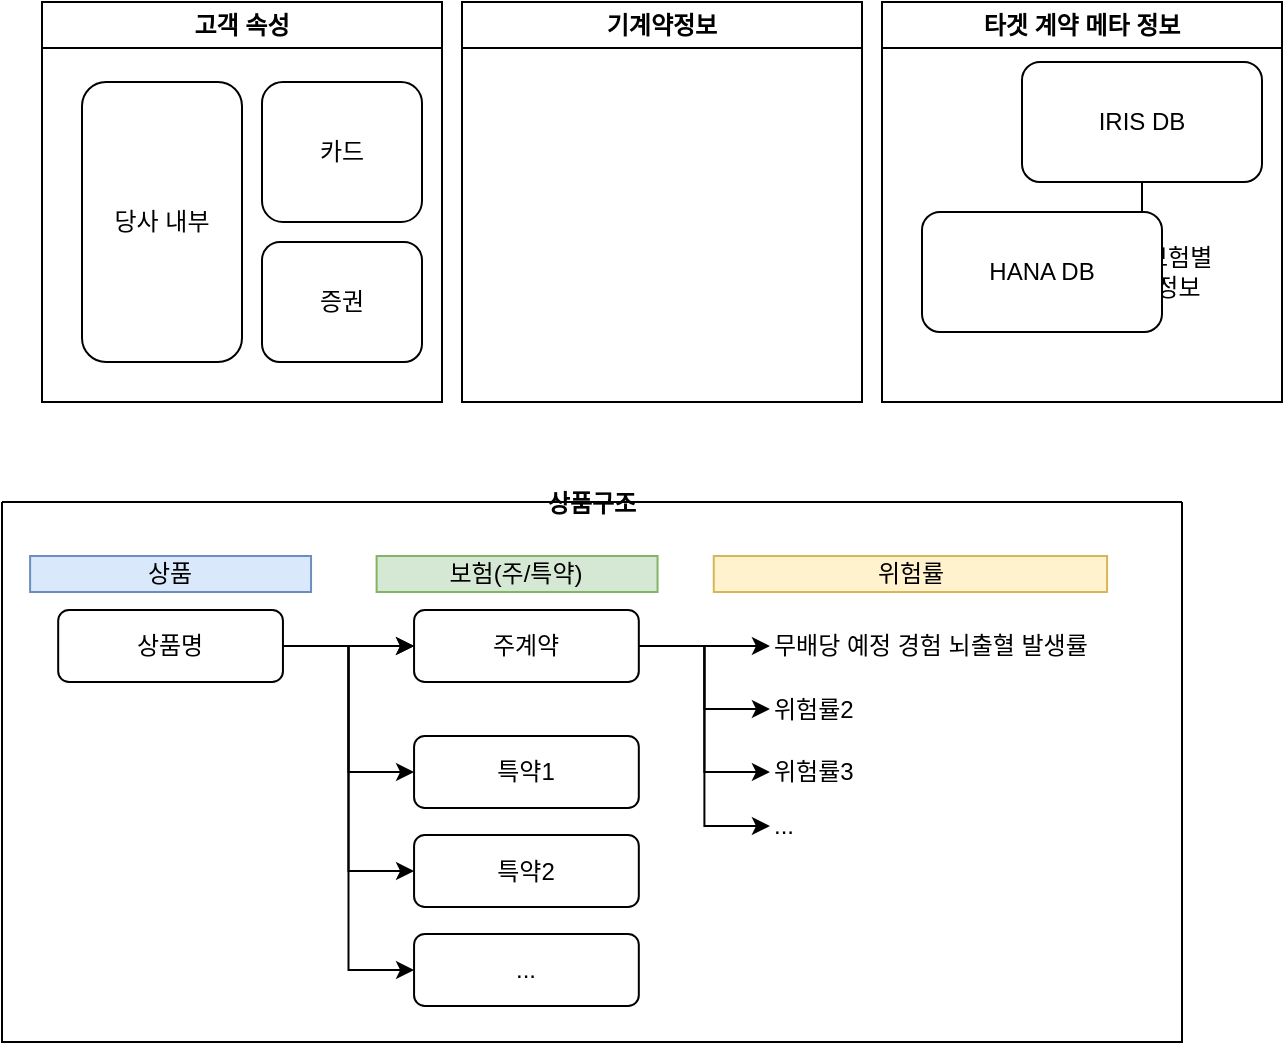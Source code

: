 <mxfile version="22.1.2" type="github">
  <diagram name="페이지-1" id="DrAP7eZRbEFT3B6ZiXp5">
    <mxGraphModel dx="1026" dy="686" grid="1" gridSize="10" guides="1" tooltips="1" connect="1" arrows="1" fold="1" page="1" pageScale="1" pageWidth="827" pageHeight="1169" math="0" shadow="0">
      <root>
        <mxCell id="0" />
        <mxCell id="1" parent="0" />
        <mxCell id="0Ap0oMkYR-13eDsSxTsI-3" value="당사 내부" style="rounded=1;whiteSpace=wrap;html=1;" vertex="1" parent="1">
          <mxGeometry x="60" y="180" width="80" height="140" as="geometry" />
        </mxCell>
        <mxCell id="0Ap0oMkYR-13eDsSxTsI-5" value="카드" style="rounded=1;whiteSpace=wrap;html=1;" vertex="1" parent="1">
          <mxGeometry x="150" y="180" width="80" height="70" as="geometry" />
        </mxCell>
        <mxCell id="0Ap0oMkYR-13eDsSxTsI-6" value="증권" style="rounded=1;whiteSpace=wrap;html=1;" vertex="1" parent="1">
          <mxGeometry x="150" y="260" width="80" height="60" as="geometry" />
        </mxCell>
        <mxCell id="0Ap0oMkYR-13eDsSxTsI-7" value="고객 속성" style="swimlane;whiteSpace=wrap;html=1;" vertex="1" parent="1">
          <mxGeometry x="40" y="140" width="200" height="200" as="geometry" />
        </mxCell>
        <mxCell id="0Ap0oMkYR-13eDsSxTsI-8" value="기계약정보" style="swimlane;whiteSpace=wrap;html=1;" vertex="1" parent="1">
          <mxGeometry x="250" y="140" width="200" height="200" as="geometry" />
        </mxCell>
        <mxCell id="0Ap0oMkYR-13eDsSxTsI-9" value="타겟 계약 메타 정보" style="swimlane;whiteSpace=wrap;html=1;" vertex="1" parent="1">
          <mxGeometry x="460" y="140" width="200" height="200" as="geometry" />
        </mxCell>
        <mxCell id="0Ap0oMkYR-13eDsSxTsI-72" value="" style="edgeStyle=orthogonalEdgeStyle;rounded=0;orthogonalLoop=1;jettySize=auto;html=1;" edge="1" parent="0Ap0oMkYR-13eDsSxTsI-9" source="0Ap0oMkYR-13eDsSxTsI-14" target="0Ap0oMkYR-13eDsSxTsI-69">
          <mxGeometry relative="1" as="geometry" />
        </mxCell>
        <mxCell id="0Ap0oMkYR-13eDsSxTsI-14" value="IRIS DB" style="rounded=1;whiteSpace=wrap;html=1;" vertex="1" parent="0Ap0oMkYR-13eDsSxTsI-9">
          <mxGeometry x="70" y="30" width="120" height="60" as="geometry" />
        </mxCell>
        <mxCell id="0Ap0oMkYR-13eDsSxTsI-69" value="상품-주보험별&lt;br&gt;위험률 정보" style="text;html=1;strokeColor=none;fillColor=none;align=center;verticalAlign=middle;whiteSpace=wrap;rounded=0;" vertex="1" parent="0Ap0oMkYR-13eDsSxTsI-9">
          <mxGeometry x="80" y="120" width="100" height="30" as="geometry" />
        </mxCell>
        <mxCell id="0Ap0oMkYR-13eDsSxTsI-74" value="HANA DB" style="rounded=1;whiteSpace=wrap;html=1;" vertex="1" parent="0Ap0oMkYR-13eDsSxTsI-9">
          <mxGeometry x="20" y="105" width="120" height="60" as="geometry" />
        </mxCell>
        <mxCell id="0Ap0oMkYR-13eDsSxTsI-68" value="" style="group" vertex="1" connectable="0" parent="1">
          <mxGeometry x="20" y="390" width="590" height="270" as="geometry" />
        </mxCell>
        <mxCell id="0Ap0oMkYR-13eDsSxTsI-32" value="상품명" style="rounded=1;whiteSpace=wrap;html=1;" vertex="1" parent="0Ap0oMkYR-13eDsSxTsI-68">
          <mxGeometry x="28.095" y="54.0" width="112.381" height="36.0" as="geometry" />
        </mxCell>
        <mxCell id="0Ap0oMkYR-13eDsSxTsI-33" value="주계약" style="rounded=1;whiteSpace=wrap;html=1;" vertex="1" parent="0Ap0oMkYR-13eDsSxTsI-68">
          <mxGeometry x="206.032" y="54.0" width="112.381" height="36.0" as="geometry" />
        </mxCell>
        <mxCell id="0Ap0oMkYR-13eDsSxTsI-36" value="" style="edgeStyle=orthogonalEdgeStyle;rounded=0;orthogonalLoop=1;jettySize=auto;html=1;" edge="1" parent="0Ap0oMkYR-13eDsSxTsI-68" source="0Ap0oMkYR-13eDsSxTsI-32" target="0Ap0oMkYR-13eDsSxTsI-33">
          <mxGeometry relative="1" as="geometry">
            <Array as="points">
              <mxPoint x="168.571" y="72.0" />
              <mxPoint x="168.571" y="72.0" />
            </Array>
          </mxGeometry>
        </mxCell>
        <mxCell id="0Ap0oMkYR-13eDsSxTsI-43" value="" style="edgeStyle=orthogonalEdgeStyle;rounded=0;orthogonalLoop=1;jettySize=auto;html=1;" edge="1" parent="0Ap0oMkYR-13eDsSxTsI-68" source="0Ap0oMkYR-13eDsSxTsI-32" target="0Ap0oMkYR-13eDsSxTsI-33">
          <mxGeometry relative="1" as="geometry" />
        </mxCell>
        <mxCell id="0Ap0oMkYR-13eDsSxTsI-38" value="특약1" style="rounded=1;whiteSpace=wrap;html=1;" vertex="1" parent="0Ap0oMkYR-13eDsSxTsI-68">
          <mxGeometry x="206.032" y="117.0" width="112.381" height="36.0" as="geometry" />
        </mxCell>
        <mxCell id="0Ap0oMkYR-13eDsSxTsI-41" style="edgeStyle=orthogonalEdgeStyle;rounded=0;orthogonalLoop=1;jettySize=auto;html=1;exitX=1;exitY=0.5;exitDx=0;exitDy=0;entryX=0;entryY=0.5;entryDx=0;entryDy=0;" edge="1" parent="0Ap0oMkYR-13eDsSxTsI-68" source="0Ap0oMkYR-13eDsSxTsI-32" target="0Ap0oMkYR-13eDsSxTsI-38">
          <mxGeometry relative="1" as="geometry">
            <mxPoint x="168.571" y="135" as="targetPoint" />
            <Array as="points">
              <mxPoint x="173.254" y="72.0" />
              <mxPoint x="173.254" y="135" />
            </Array>
          </mxGeometry>
        </mxCell>
        <mxCell id="0Ap0oMkYR-13eDsSxTsI-39" value="특약2" style="rounded=1;whiteSpace=wrap;html=1;" vertex="1" parent="0Ap0oMkYR-13eDsSxTsI-68">
          <mxGeometry x="206.032" y="166.5" width="112.381" height="36.0" as="geometry" />
        </mxCell>
        <mxCell id="0Ap0oMkYR-13eDsSxTsI-44" style="edgeStyle=orthogonalEdgeStyle;rounded=0;orthogonalLoop=1;jettySize=auto;html=1;exitX=1;exitY=0.5;exitDx=0;exitDy=0;entryX=0;entryY=0.5;entryDx=0;entryDy=0;" edge="1" parent="0Ap0oMkYR-13eDsSxTsI-68" source="0Ap0oMkYR-13eDsSxTsI-32" target="0Ap0oMkYR-13eDsSxTsI-39">
          <mxGeometry relative="1" as="geometry" />
        </mxCell>
        <mxCell id="0Ap0oMkYR-13eDsSxTsI-40" value="..." style="rounded=1;whiteSpace=wrap;html=1;" vertex="1" parent="0Ap0oMkYR-13eDsSxTsI-68">
          <mxGeometry x="206.032" y="216.0" width="112.381" height="36.0" as="geometry" />
        </mxCell>
        <mxCell id="0Ap0oMkYR-13eDsSxTsI-45" style="edgeStyle=orthogonalEdgeStyle;rounded=0;orthogonalLoop=1;jettySize=auto;html=1;exitX=1;exitY=0.5;exitDx=0;exitDy=0;entryX=0;entryY=0.5;entryDx=0;entryDy=0;" edge="1" parent="0Ap0oMkYR-13eDsSxTsI-68" source="0Ap0oMkYR-13eDsSxTsI-32" target="0Ap0oMkYR-13eDsSxTsI-40">
          <mxGeometry relative="1" as="geometry" />
        </mxCell>
        <mxCell id="0Ap0oMkYR-13eDsSxTsI-53" value="무배당 예정 경험 뇌출혈 발생률" style="text;html=1;strokeColor=none;fillColor=none;align=left;verticalAlign=middle;whiteSpace=wrap;rounded=0;" vertex="1" parent="0Ap0oMkYR-13eDsSxTsI-68">
          <mxGeometry x="383.968" y="58.5" width="196.667" height="27.0" as="geometry" />
        </mxCell>
        <mxCell id="0Ap0oMkYR-13eDsSxTsI-54" value="" style="edgeStyle=orthogonalEdgeStyle;rounded=0;orthogonalLoop=1;jettySize=auto;html=1;" edge="1" parent="0Ap0oMkYR-13eDsSxTsI-68" source="0Ap0oMkYR-13eDsSxTsI-33" target="0Ap0oMkYR-13eDsSxTsI-53">
          <mxGeometry relative="1" as="geometry" />
        </mxCell>
        <mxCell id="0Ap0oMkYR-13eDsSxTsI-56" value="위험률2" style="text;html=1;strokeColor=none;fillColor=none;align=left;verticalAlign=middle;whiteSpace=wrap;rounded=0;" vertex="1" parent="0Ap0oMkYR-13eDsSxTsI-68">
          <mxGeometry x="383.968" y="90.0" width="56.19" height="27.0" as="geometry" />
        </mxCell>
        <mxCell id="0Ap0oMkYR-13eDsSxTsI-57" style="edgeStyle=orthogonalEdgeStyle;rounded=0;orthogonalLoop=1;jettySize=auto;html=1;entryX=0;entryY=0.5;entryDx=0;entryDy=0;" edge="1" parent="0Ap0oMkYR-13eDsSxTsI-68" source="0Ap0oMkYR-13eDsSxTsI-33" target="0Ap0oMkYR-13eDsSxTsI-56">
          <mxGeometry relative="1" as="geometry" />
        </mxCell>
        <mxCell id="0Ap0oMkYR-13eDsSxTsI-58" value="위험률3" style="text;html=1;strokeColor=none;fillColor=none;align=left;verticalAlign=middle;whiteSpace=wrap;rounded=0;" vertex="1" parent="0Ap0oMkYR-13eDsSxTsI-68">
          <mxGeometry x="383.968" y="121.5" width="56.19" height="27.0" as="geometry" />
        </mxCell>
        <mxCell id="0Ap0oMkYR-13eDsSxTsI-59" style="edgeStyle=orthogonalEdgeStyle;rounded=0;orthogonalLoop=1;jettySize=auto;html=1;exitX=1;exitY=0.5;exitDx=0;exitDy=0;entryX=0;entryY=0.5;entryDx=0;entryDy=0;" edge="1" parent="0Ap0oMkYR-13eDsSxTsI-68" source="0Ap0oMkYR-13eDsSxTsI-33" target="0Ap0oMkYR-13eDsSxTsI-58">
          <mxGeometry relative="1" as="geometry" />
        </mxCell>
        <mxCell id="0Ap0oMkYR-13eDsSxTsI-60" value="..." style="text;html=1;strokeColor=none;fillColor=none;align=left;verticalAlign=middle;whiteSpace=wrap;rounded=0;" vertex="1" parent="0Ap0oMkYR-13eDsSxTsI-68">
          <mxGeometry x="383.968" y="148.5" width="56.19" height="27.0" as="geometry" />
        </mxCell>
        <mxCell id="0Ap0oMkYR-13eDsSxTsI-61" style="edgeStyle=orthogonalEdgeStyle;rounded=0;orthogonalLoop=1;jettySize=auto;html=1;exitX=1;exitY=0.5;exitDx=0;exitDy=0;entryX=0;entryY=0.5;entryDx=0;entryDy=0;" edge="1" parent="0Ap0oMkYR-13eDsSxTsI-68" source="0Ap0oMkYR-13eDsSxTsI-33" target="0Ap0oMkYR-13eDsSxTsI-60">
          <mxGeometry relative="1" as="geometry" />
        </mxCell>
        <mxCell id="0Ap0oMkYR-13eDsSxTsI-62" value="상품" style="rounded=0;whiteSpace=wrap;html=1;fillColor=#dae8fc;strokeColor=#6c8ebf;" vertex="1" parent="0Ap0oMkYR-13eDsSxTsI-68">
          <mxGeometry x="14.048" y="27.0" width="140.476" height="18.0" as="geometry" />
        </mxCell>
        <mxCell id="0Ap0oMkYR-13eDsSxTsI-63" value="보험(주/특약)" style="rounded=0;whiteSpace=wrap;html=1;fillColor=#d5e8d4;strokeColor=#82b366;" vertex="1" parent="0Ap0oMkYR-13eDsSxTsI-68">
          <mxGeometry x="187.302" y="27.0" width="140.476" height="18.0" as="geometry" />
        </mxCell>
        <mxCell id="0Ap0oMkYR-13eDsSxTsI-64" value="위험률" style="rounded=0;whiteSpace=wrap;html=1;fillColor=#fff2cc;strokeColor=#d6b656;" vertex="1" parent="0Ap0oMkYR-13eDsSxTsI-68">
          <mxGeometry x="355.873" y="27.0" width="196.667" height="18.0" as="geometry" />
        </mxCell>
        <mxCell id="0Ap0oMkYR-13eDsSxTsI-66" value="상품구조" style="swimlane;startSize=0;rounded=0;glass=0;" vertex="1" parent="0Ap0oMkYR-13eDsSxTsI-68">
          <mxGeometry width="590" height="270" as="geometry">
            <mxRectangle width="80" height="30" as="alternateBounds" />
          </mxGeometry>
        </mxCell>
      </root>
    </mxGraphModel>
  </diagram>
</mxfile>
